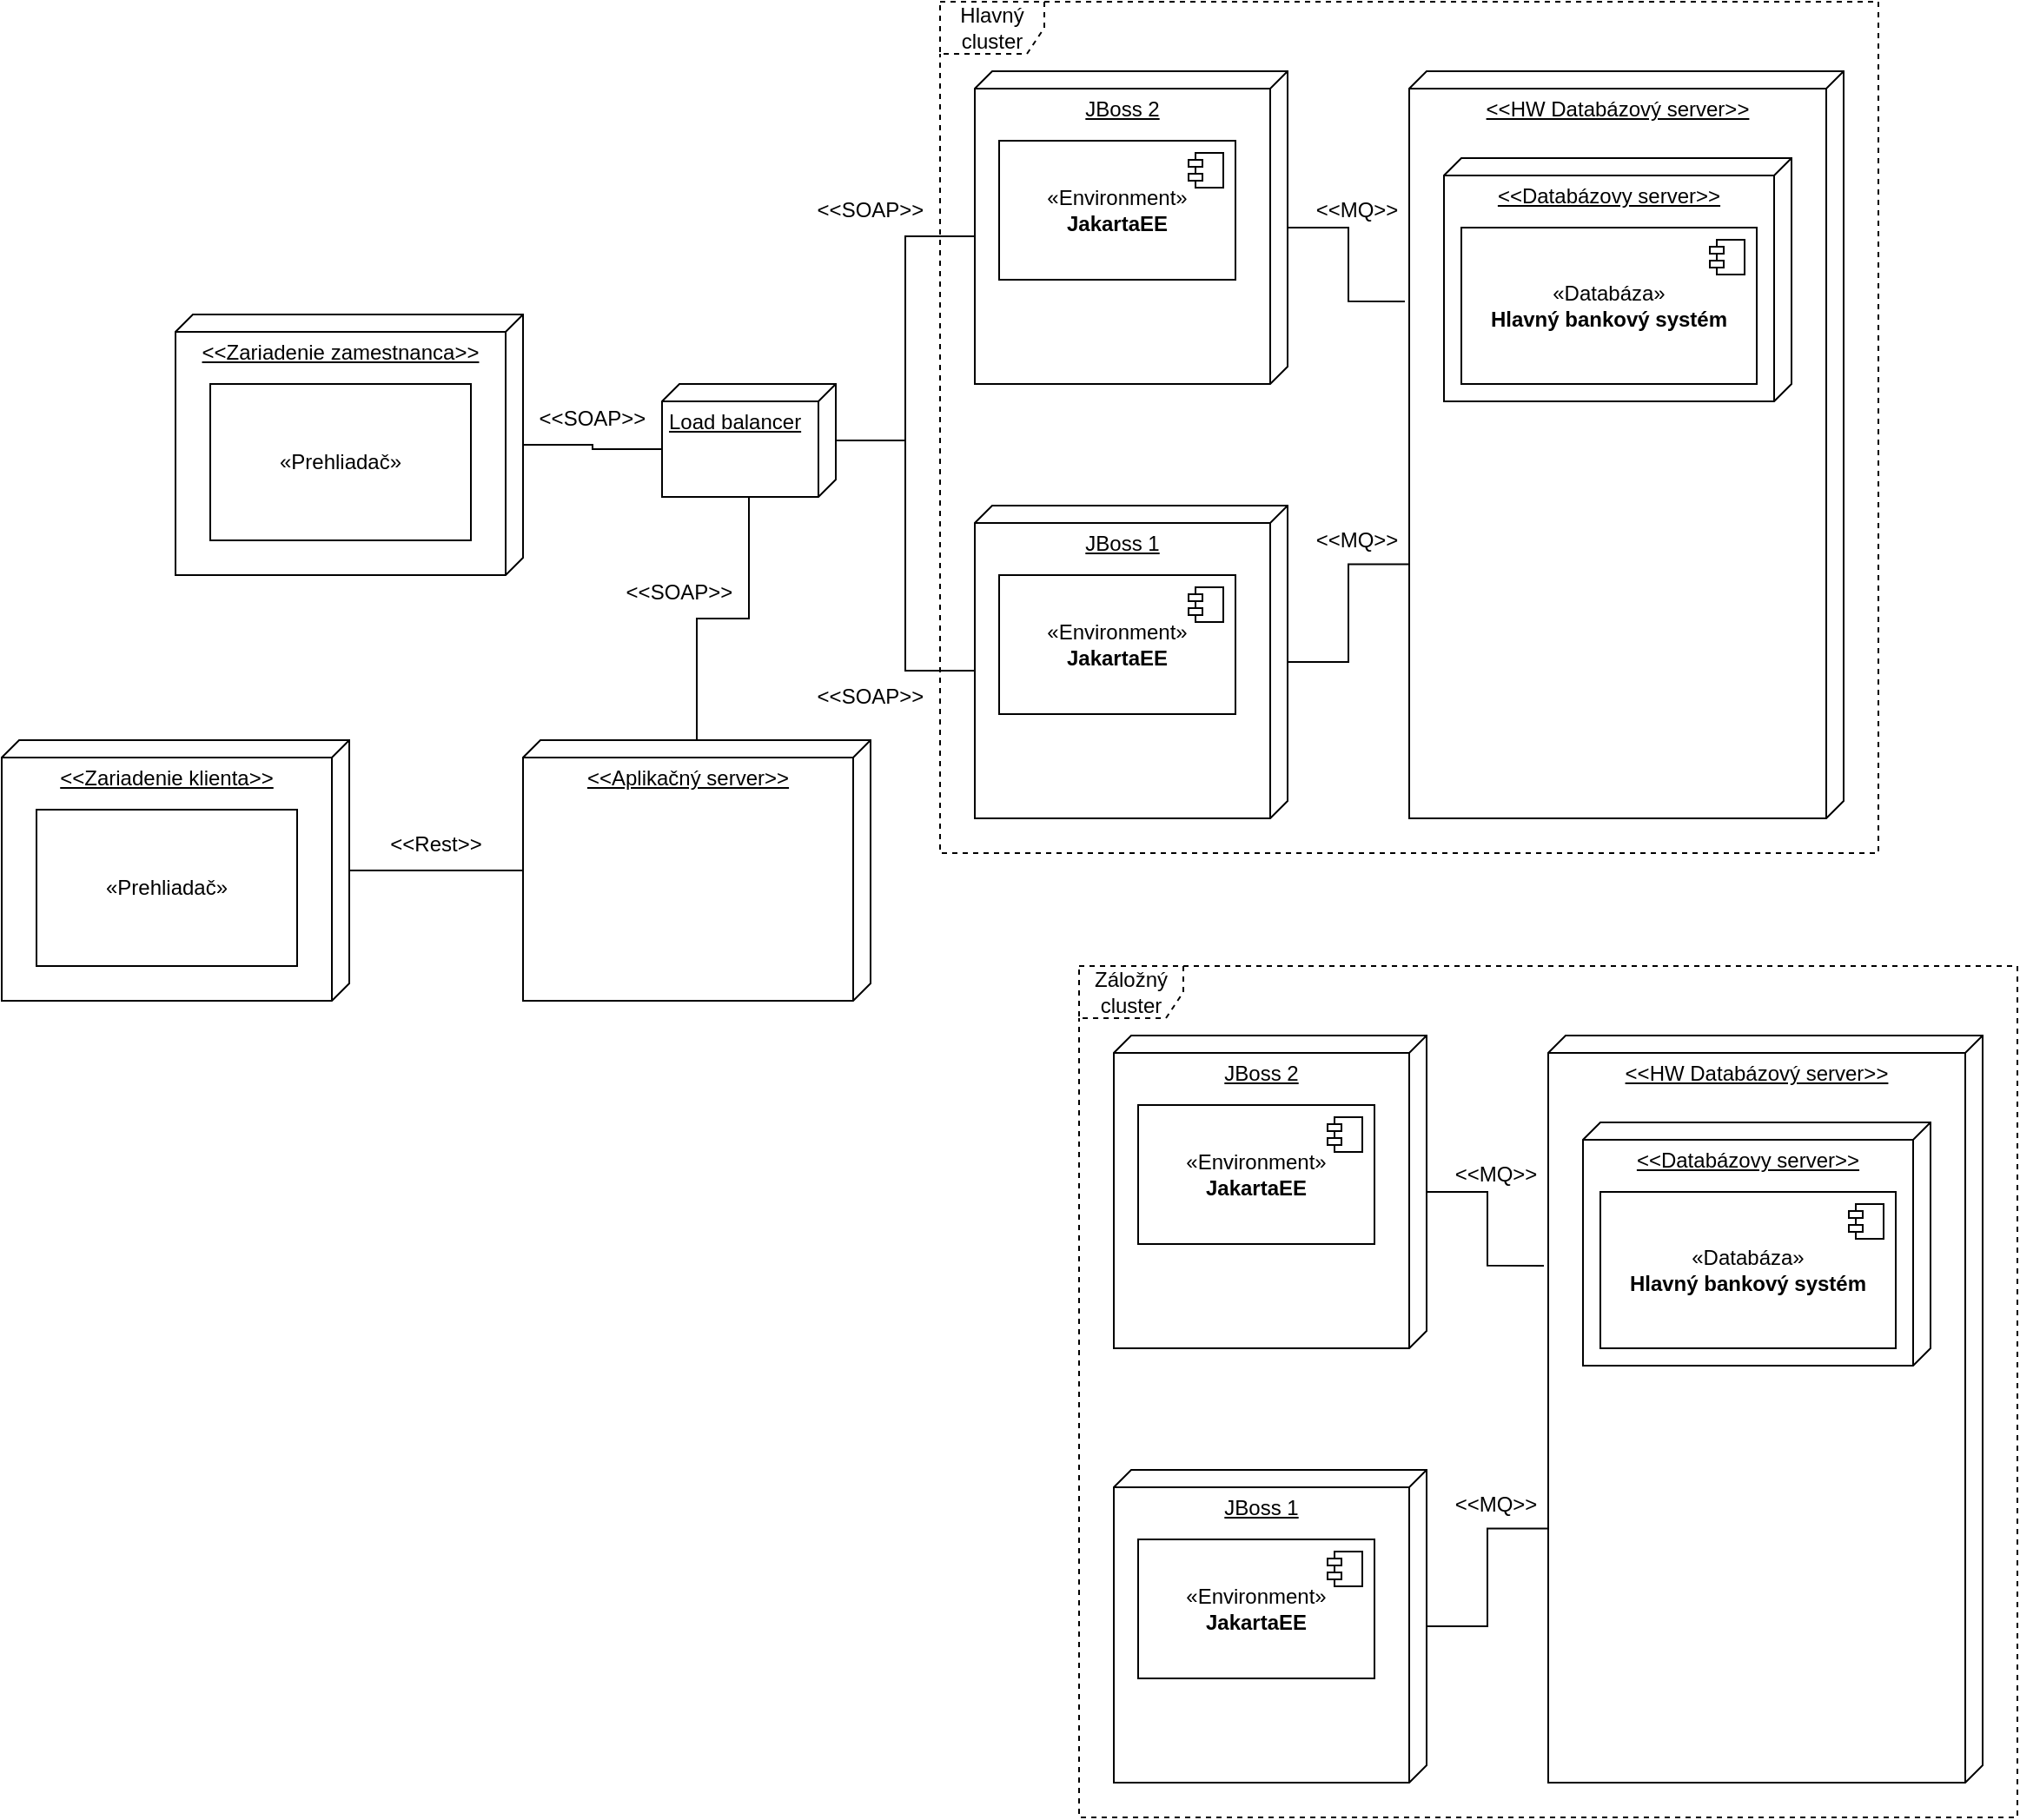 <mxfile version="28.2.5">
  <diagram name="Page-1" id="uiE4c2LsK8ZdXOrGPtIN">
    <mxGraphModel dx="2430" dy="877" grid="1" gridSize="10" guides="1" tooltips="1" connect="1" arrows="1" fold="1" page="1" pageScale="1" pageWidth="827" pageHeight="1169" math="0" shadow="0">
      <root>
        <mxCell id="0" />
        <mxCell id="1" parent="0" />
        <mxCell id="RWcylNodCYkMwrku70u5-18" style="edgeStyle=orthogonalEdgeStyle;rounded=0;orthogonalLoop=1;jettySize=auto;html=1;endArrow=none;endFill=0;entryX=0.66;entryY=0.991;entryDx=0;entryDy=0;entryPerimeter=0;" parent="1" source="RWcylNodCYkMwrku70u5-1" target="RWcylNodCYkMwrku70u5-3" edge="1">
          <mxGeometry relative="1" as="geometry" />
        </mxCell>
        <mxCell id="RWcylNodCYkMwrku70u5-1" value="JBoss 1" style="verticalAlign=top;align=center;spacingTop=8;spacingLeft=2;spacingRight=12;shape=cube;size=10;direction=south;fontStyle=4;html=1;whiteSpace=wrap;" parent="1" vertex="1">
          <mxGeometry x="310" y="300" width="180" height="180" as="geometry" />
        </mxCell>
        <mxCell id="RWcylNodCYkMwrku70u5-2" value="JBoss 2" style="verticalAlign=top;align=center;spacingTop=8;spacingLeft=2;spacingRight=12;shape=cube;size=10;direction=south;fontStyle=4;html=1;whiteSpace=wrap;" parent="1" vertex="1">
          <mxGeometry x="310" y="50" width="180" height="180" as="geometry" />
        </mxCell>
        <mxCell id="RWcylNodCYkMwrku70u5-3" value="&amp;lt;&amp;lt;HW Databázový server&amp;gt;&amp;gt;" style="verticalAlign=top;align=center;spacingTop=8;spacingLeft=2;spacingRight=12;shape=cube;size=10;direction=south;fontStyle=4;html=1;whiteSpace=wrap;" parent="1" vertex="1">
          <mxGeometry x="560" y="50" width="250" height="430" as="geometry" />
        </mxCell>
        <mxCell id="RWcylNodCYkMwrku70u5-5" value="&amp;lt;&amp;lt;Databázovy server&amp;gt;&amp;gt;" style="verticalAlign=top;align=center;spacingTop=8;spacingLeft=2;spacingRight=12;shape=cube;size=10;direction=south;fontStyle=4;html=1;whiteSpace=wrap;" parent="1" vertex="1">
          <mxGeometry x="580" y="100" width="200" height="140" as="geometry" />
        </mxCell>
        <mxCell id="RWcylNodCYkMwrku70u5-8" value="«Databáza»&lt;br&gt;&lt;b&gt;Hlavný bankový systém&lt;/b&gt;" style="html=1;dropTarget=0;whiteSpace=wrap;" parent="1" vertex="1">
          <mxGeometry x="590" y="140" width="170" height="90" as="geometry" />
        </mxCell>
        <mxCell id="RWcylNodCYkMwrku70u5-9" value="" style="shape=module;jettyWidth=8;jettyHeight=4;" parent="RWcylNodCYkMwrku70u5-8" vertex="1">
          <mxGeometry x="1" width="20" height="20" relative="1" as="geometry">
            <mxPoint x="-27" y="7" as="offset" />
          </mxGeometry>
        </mxCell>
        <mxCell id="v1jmXOaI3oIM4jCo9ueC-17" style="edgeStyle=orthogonalEdgeStyle;rounded=0;orthogonalLoop=1;jettySize=auto;html=1;endArrow=none;endFill=0;" edge="1" parent="1" source="RWcylNodCYkMwrku70u5-11" target="v1jmXOaI3oIM4jCo9ueC-10">
          <mxGeometry relative="1" as="geometry" />
        </mxCell>
        <mxCell id="RWcylNodCYkMwrku70u5-11" value="&amp;lt;&amp;lt;Zariadenie klienta&amp;gt;&amp;gt;" style="verticalAlign=top;align=center;spacingTop=8;spacingLeft=2;spacingRight=12;shape=cube;size=10;direction=south;fontStyle=4;html=1;whiteSpace=wrap;" parent="1" vertex="1">
          <mxGeometry x="-250" y="435" width="200" height="150" as="geometry" />
        </mxCell>
        <mxCell id="RWcylNodCYkMwrku70u5-12" value="«Prehliadač»" style="html=1;dropTarget=0;whiteSpace=wrap;" parent="1" vertex="1">
          <mxGeometry x="-230" y="475" width="150" height="90" as="geometry" />
        </mxCell>
        <mxCell id="RWcylNodCYkMwrku70u5-14" value="&amp;lt;&amp;lt;Zariadenie zamestnanca&amp;gt;&amp;gt;" style="verticalAlign=top;align=center;spacingTop=8;spacingLeft=2;spacingRight=12;shape=cube;size=10;direction=south;fontStyle=4;html=1;whiteSpace=wrap;" parent="1" vertex="1">
          <mxGeometry x="-150" y="190" width="200" height="150" as="geometry" />
        </mxCell>
        <mxCell id="RWcylNodCYkMwrku70u5-15" value="«Prehliadač»" style="html=1;dropTarget=0;whiteSpace=wrap;" parent="1" vertex="1">
          <mxGeometry x="-130" y="230" width="150" height="90" as="geometry" />
        </mxCell>
        <mxCell id="RWcylNodCYkMwrku70u5-19" style="edgeStyle=orthogonalEdgeStyle;rounded=0;orthogonalLoop=1;jettySize=auto;html=1;entryX=0.308;entryY=1.01;entryDx=0;entryDy=0;entryPerimeter=0;endArrow=none;endFill=0;" parent="1" source="RWcylNodCYkMwrku70u5-2" target="RWcylNodCYkMwrku70u5-3" edge="1">
          <mxGeometry relative="1" as="geometry" />
        </mxCell>
        <mxCell id="RWcylNodCYkMwrku70u5-20" value="&amp;lt;&amp;lt;MQ&amp;gt;&amp;gt;" style="text;html=1;strokeColor=none;fillColor=none;align=center;verticalAlign=middle;whiteSpace=wrap;overflow=hidden;" parent="1" vertex="1">
          <mxGeometry x="490" y="120" width="80" height="20" as="geometry" />
        </mxCell>
        <mxCell id="RWcylNodCYkMwrku70u5-21" value="&amp;lt;&amp;lt;MQ&amp;gt;&amp;gt;" style="text;html=1;strokeColor=none;fillColor=none;align=center;verticalAlign=middle;whiteSpace=wrap;overflow=hidden;" parent="1" vertex="1">
          <mxGeometry x="490" y="310" width="80" height="20" as="geometry" />
        </mxCell>
        <mxCell id="v1jmXOaI3oIM4jCo9ueC-5" value="«Environment»&lt;br&gt;&lt;b&gt;JakartaEE&lt;/b&gt;" style="html=1;dropTarget=0;whiteSpace=wrap;" vertex="1" parent="1">
          <mxGeometry x="324" y="90" width="136" height="80" as="geometry" />
        </mxCell>
        <mxCell id="v1jmXOaI3oIM4jCo9ueC-6" value="" style="shape=module;jettyWidth=8;jettyHeight=4;" vertex="1" parent="v1jmXOaI3oIM4jCo9ueC-5">
          <mxGeometry x="1" width="20" height="20" relative="1" as="geometry">
            <mxPoint x="-27" y="7" as="offset" />
          </mxGeometry>
        </mxCell>
        <mxCell id="v1jmXOaI3oIM4jCo9ueC-7" value="«Environment»&lt;br&gt;&lt;b&gt;JakartaEE&lt;/b&gt;" style="html=1;dropTarget=0;whiteSpace=wrap;" vertex="1" parent="1">
          <mxGeometry x="324" y="340" width="136" height="80" as="geometry" />
        </mxCell>
        <mxCell id="v1jmXOaI3oIM4jCo9ueC-8" value="" style="shape=module;jettyWidth=8;jettyHeight=4;" vertex="1" parent="v1jmXOaI3oIM4jCo9ueC-7">
          <mxGeometry x="1" width="20" height="20" relative="1" as="geometry">
            <mxPoint x="-27" y="7" as="offset" />
          </mxGeometry>
        </mxCell>
        <mxCell id="v1jmXOaI3oIM4jCo9ueC-21" style="edgeStyle=orthogonalEdgeStyle;rounded=0;orthogonalLoop=1;jettySize=auto;html=1;endArrow=none;endFill=0;" edge="1" parent="1" source="v1jmXOaI3oIM4jCo9ueC-10" target="v1jmXOaI3oIM4jCo9ueC-12">
          <mxGeometry relative="1" as="geometry" />
        </mxCell>
        <mxCell id="v1jmXOaI3oIM4jCo9ueC-10" value="&amp;lt;&amp;lt;Aplikačný server&amp;gt;&amp;gt;" style="verticalAlign=top;align=center;spacingTop=8;spacingLeft=2;spacingRight=12;shape=cube;size=10;direction=south;fontStyle=4;html=1;whiteSpace=wrap;" vertex="1" parent="1">
          <mxGeometry x="50" y="435" width="200" height="150" as="geometry" />
        </mxCell>
        <mxCell id="v1jmXOaI3oIM4jCo9ueC-12" value="Load balancer" style="verticalAlign=top;align=left;spacingTop=8;spacingLeft=2;spacingRight=12;shape=cube;size=10;direction=south;fontStyle=4;html=1;whiteSpace=wrap;" vertex="1" parent="1">
          <mxGeometry x="130" y="230" width="100" height="65" as="geometry" />
        </mxCell>
        <mxCell id="v1jmXOaI3oIM4jCo9ueC-13" style="edgeStyle=orthogonalEdgeStyle;rounded=0;orthogonalLoop=1;jettySize=auto;html=1;entryX=0;entryY=0;entryDx=95;entryDy=180;entryPerimeter=0;endArrow=none;endFill=0;" edge="1" parent="1" source="v1jmXOaI3oIM4jCo9ueC-12" target="RWcylNodCYkMwrku70u5-2">
          <mxGeometry relative="1" as="geometry" />
        </mxCell>
        <mxCell id="v1jmXOaI3oIM4jCo9ueC-14" style="edgeStyle=orthogonalEdgeStyle;rounded=0;orthogonalLoop=1;jettySize=auto;html=1;entryX=0;entryY=0;entryDx=95;entryDy=180;entryPerimeter=0;endArrow=none;endFill=0;" edge="1" parent="1" source="v1jmXOaI3oIM4jCo9ueC-12" target="RWcylNodCYkMwrku70u5-1">
          <mxGeometry relative="1" as="geometry" />
        </mxCell>
        <mxCell id="v1jmXOaI3oIM4jCo9ueC-15" style="edgeStyle=orthogonalEdgeStyle;rounded=0;orthogonalLoop=1;jettySize=auto;html=1;entryX=0;entryY=0;entryDx=37.5;entryDy=100;entryPerimeter=0;endArrow=none;endFill=0;" edge="1" parent="1" source="RWcylNodCYkMwrku70u5-14" target="v1jmXOaI3oIM4jCo9ueC-12">
          <mxGeometry relative="1" as="geometry" />
        </mxCell>
        <mxCell id="v1jmXOaI3oIM4jCo9ueC-16" value="&amp;lt;&amp;lt;SOAP&amp;gt;&amp;gt;" style="text;html=1;strokeColor=none;fillColor=none;align=center;verticalAlign=middle;whiteSpace=wrap;overflow=hidden;" vertex="1" parent="1">
          <mxGeometry x="50" y="240" width="80" height="20" as="geometry" />
        </mxCell>
        <mxCell id="v1jmXOaI3oIM4jCo9ueC-18" value="&amp;lt;&amp;lt;Rest&amp;gt;&amp;gt;" style="text;html=1;strokeColor=none;fillColor=none;align=center;verticalAlign=middle;whiteSpace=wrap;overflow=hidden;" vertex="1" parent="1">
          <mxGeometry x="-40" y="485" width="80" height="20" as="geometry" />
        </mxCell>
        <mxCell id="v1jmXOaI3oIM4jCo9ueC-22" value="&amp;lt;&amp;lt;SOAP&amp;gt;&amp;gt;" style="text;html=1;strokeColor=none;fillColor=none;align=center;verticalAlign=middle;whiteSpace=wrap;overflow=hidden;" vertex="1" parent="1">
          <mxGeometry x="100" y="340" width="80" height="20" as="geometry" />
        </mxCell>
        <mxCell id="v1jmXOaI3oIM4jCo9ueC-23" value="&amp;lt;&amp;lt;SOAP&amp;gt;&amp;gt;" style="text;html=1;strokeColor=none;fillColor=none;align=center;verticalAlign=middle;whiteSpace=wrap;overflow=hidden;" vertex="1" parent="1">
          <mxGeometry x="210" y="400" width="80" height="20" as="geometry" />
        </mxCell>
        <mxCell id="v1jmXOaI3oIM4jCo9ueC-24" value="&amp;lt;&amp;lt;SOAP&amp;gt;&amp;gt;" style="text;html=1;strokeColor=none;fillColor=none;align=center;verticalAlign=middle;whiteSpace=wrap;overflow=hidden;" vertex="1" parent="1">
          <mxGeometry x="210" y="120" width="80" height="20" as="geometry" />
        </mxCell>
        <mxCell id="v1jmXOaI3oIM4jCo9ueC-26" value="Hlavný cluster" style="shape=umlFrame;whiteSpace=wrap;html=1;pointerEvents=0;dashed=1;" vertex="1" parent="1">
          <mxGeometry x="290" y="10" width="540" height="490" as="geometry" />
        </mxCell>
        <mxCell id="v1jmXOaI3oIM4jCo9ueC-27" style="edgeStyle=orthogonalEdgeStyle;rounded=0;orthogonalLoop=1;jettySize=auto;html=1;endArrow=none;endFill=0;entryX=0.66;entryY=0.991;entryDx=0;entryDy=0;entryPerimeter=0;" edge="1" parent="1" source="v1jmXOaI3oIM4jCo9ueC-28" target="v1jmXOaI3oIM4jCo9ueC-30">
          <mxGeometry relative="1" as="geometry" />
        </mxCell>
        <mxCell id="v1jmXOaI3oIM4jCo9ueC-28" value="JBoss 1" style="verticalAlign=top;align=center;spacingTop=8;spacingLeft=2;spacingRight=12;shape=cube;size=10;direction=south;fontStyle=4;html=1;whiteSpace=wrap;" vertex="1" parent="1">
          <mxGeometry x="390" y="855" width="180" height="180" as="geometry" />
        </mxCell>
        <mxCell id="v1jmXOaI3oIM4jCo9ueC-29" value="JBoss 2" style="verticalAlign=top;align=center;spacingTop=8;spacingLeft=2;spacingRight=12;shape=cube;size=10;direction=south;fontStyle=4;html=1;whiteSpace=wrap;" vertex="1" parent="1">
          <mxGeometry x="390" y="605" width="180" height="180" as="geometry" />
        </mxCell>
        <mxCell id="v1jmXOaI3oIM4jCo9ueC-30" value="&amp;lt;&amp;lt;HW Databázový server&amp;gt;&amp;gt;" style="verticalAlign=top;align=center;spacingTop=8;spacingLeft=2;spacingRight=12;shape=cube;size=10;direction=south;fontStyle=4;html=1;whiteSpace=wrap;" vertex="1" parent="1">
          <mxGeometry x="640" y="605" width="250" height="430" as="geometry" />
        </mxCell>
        <mxCell id="v1jmXOaI3oIM4jCo9ueC-31" value="&amp;lt;&amp;lt;Databázovy server&amp;gt;&amp;gt;" style="verticalAlign=top;align=center;spacingTop=8;spacingLeft=2;spacingRight=12;shape=cube;size=10;direction=south;fontStyle=4;html=1;whiteSpace=wrap;" vertex="1" parent="1">
          <mxGeometry x="660" y="655" width="200" height="140" as="geometry" />
        </mxCell>
        <mxCell id="v1jmXOaI3oIM4jCo9ueC-32" value="«Databáza»&lt;br&gt;&lt;b&gt;Hlavný bankový systém&lt;/b&gt;" style="html=1;dropTarget=0;whiteSpace=wrap;" vertex="1" parent="1">
          <mxGeometry x="670" y="695" width="170" height="90" as="geometry" />
        </mxCell>
        <mxCell id="v1jmXOaI3oIM4jCo9ueC-33" value="" style="shape=module;jettyWidth=8;jettyHeight=4;" vertex="1" parent="v1jmXOaI3oIM4jCo9ueC-32">
          <mxGeometry x="1" width="20" height="20" relative="1" as="geometry">
            <mxPoint x="-27" y="7" as="offset" />
          </mxGeometry>
        </mxCell>
        <mxCell id="v1jmXOaI3oIM4jCo9ueC-34" style="edgeStyle=orthogonalEdgeStyle;rounded=0;orthogonalLoop=1;jettySize=auto;html=1;entryX=0.308;entryY=1.01;entryDx=0;entryDy=0;entryPerimeter=0;endArrow=none;endFill=0;" edge="1" parent="1" source="v1jmXOaI3oIM4jCo9ueC-29" target="v1jmXOaI3oIM4jCo9ueC-30">
          <mxGeometry relative="1" as="geometry" />
        </mxCell>
        <mxCell id="v1jmXOaI3oIM4jCo9ueC-35" value="&amp;lt;&amp;lt;MQ&amp;gt;&amp;gt;" style="text;html=1;strokeColor=none;fillColor=none;align=center;verticalAlign=middle;whiteSpace=wrap;overflow=hidden;" vertex="1" parent="1">
          <mxGeometry x="570" y="675" width="80" height="20" as="geometry" />
        </mxCell>
        <mxCell id="v1jmXOaI3oIM4jCo9ueC-36" value="&amp;lt;&amp;lt;MQ&amp;gt;&amp;gt;" style="text;html=1;strokeColor=none;fillColor=none;align=center;verticalAlign=middle;whiteSpace=wrap;overflow=hidden;" vertex="1" parent="1">
          <mxGeometry x="570" y="865" width="80" height="20" as="geometry" />
        </mxCell>
        <mxCell id="v1jmXOaI3oIM4jCo9ueC-37" value="«Environment»&lt;br&gt;&lt;b&gt;JakartaEE&lt;/b&gt;" style="html=1;dropTarget=0;whiteSpace=wrap;" vertex="1" parent="1">
          <mxGeometry x="404" y="645" width="136" height="80" as="geometry" />
        </mxCell>
        <mxCell id="v1jmXOaI3oIM4jCo9ueC-38" value="" style="shape=module;jettyWidth=8;jettyHeight=4;" vertex="1" parent="v1jmXOaI3oIM4jCo9ueC-37">
          <mxGeometry x="1" width="20" height="20" relative="1" as="geometry">
            <mxPoint x="-27" y="7" as="offset" />
          </mxGeometry>
        </mxCell>
        <mxCell id="v1jmXOaI3oIM4jCo9ueC-39" value="«Environment»&lt;br&gt;&lt;b&gt;JakartaEE&lt;/b&gt;" style="html=1;dropTarget=0;whiteSpace=wrap;" vertex="1" parent="1">
          <mxGeometry x="404" y="895" width="136" height="80" as="geometry" />
        </mxCell>
        <mxCell id="v1jmXOaI3oIM4jCo9ueC-40" value="" style="shape=module;jettyWidth=8;jettyHeight=4;" vertex="1" parent="v1jmXOaI3oIM4jCo9ueC-39">
          <mxGeometry x="1" width="20" height="20" relative="1" as="geometry">
            <mxPoint x="-27" y="7" as="offset" />
          </mxGeometry>
        </mxCell>
        <mxCell id="v1jmXOaI3oIM4jCo9ueC-41" value="Záložný cluster" style="shape=umlFrame;whiteSpace=wrap;html=1;pointerEvents=0;dashed=1;" vertex="1" parent="1">
          <mxGeometry x="370" y="565" width="540" height="490" as="geometry" />
        </mxCell>
      </root>
    </mxGraphModel>
  </diagram>
</mxfile>
